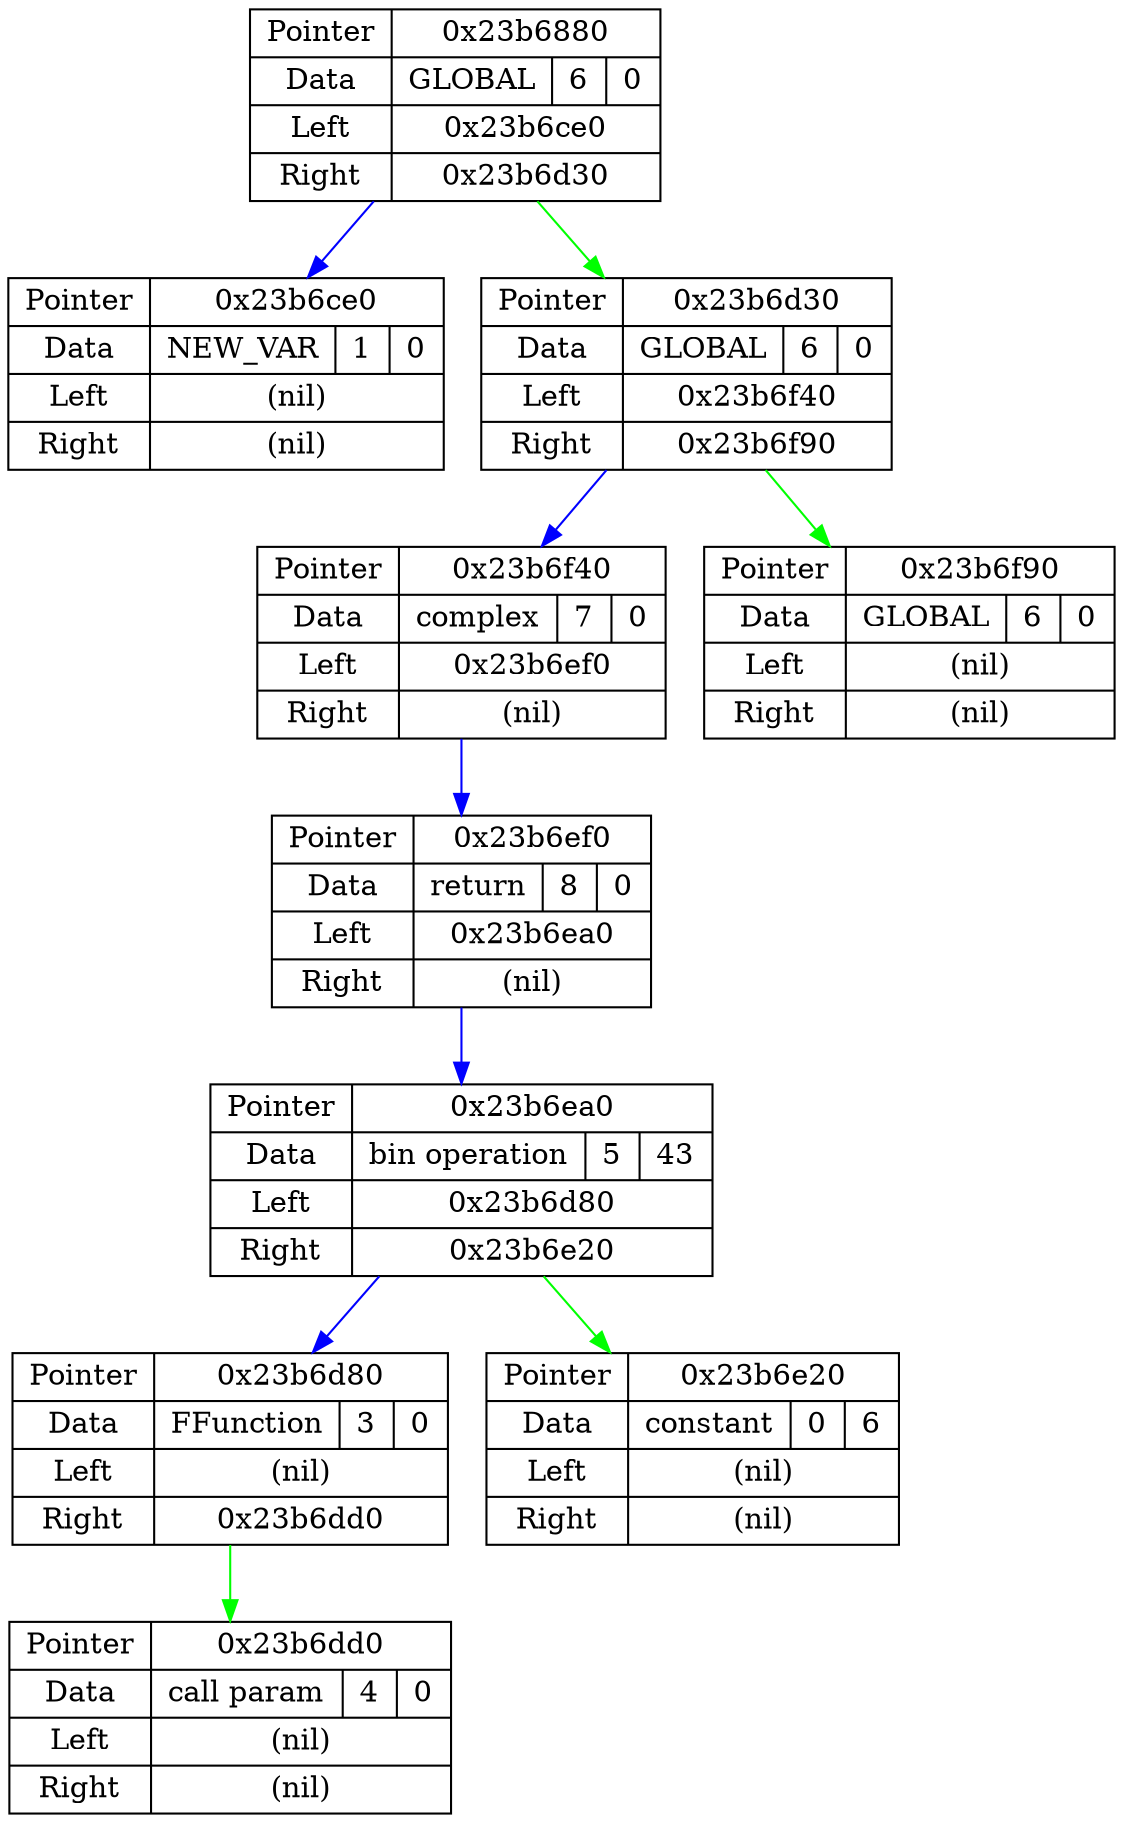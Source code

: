 digraph G {
node[shape = record];
37447808  [label = "{ Pointer | Data | Left | Right }  | { 0x23b6880 | { GLOBAL | 6 | 0 } | 0x23b6ce0 | 0x23b6d30 }"];
37448928  [label = "{ Pointer | Data | Left | Right }  | { 0x23b6ce0 | { NEW_VAR | 1 | 0 } | (nil) | (nil) }"];
37449008  [label = "{ Pointer | Data | Left | Right }  | { 0x23b6d30 | { GLOBAL | 6 | 0 } | 0x23b6f40 | 0x23b6f90 }"];
37449536  [label = "{ Pointer | Data | Left | Right }  | { 0x23b6f40 | { complex | 7 | 0 } | 0x23b6ef0 | (nil) }"];
37449456  [label = "{ Pointer | Data | Left | Right }  | { 0x23b6ef0 | { return | 8 | 0 } | 0x23b6ea0 | (nil) }"];
37449376  [label = "{ Pointer | Data | Left | Right }  | { 0x23b6ea0 | { bin operation | 5 | 43 } | 0x23b6d80 | 0x23b6e20 }"];
37449088  [label = "{ Pointer | Data | Left | Right }  | { 0x23b6d80 | { FFunction | 3 | 0 } | (nil) | 0x23b6dd0 }"];
37449168  [label = "{ Pointer | Data | Left | Right }  | { 0x23b6dd0 | { call param | 4 | 0 } | (nil) | (nil) }"];
37449248  [label = "{ Pointer | Data | Left | Right }  | { 0x23b6e20 | { constant | 0 | 6 } | (nil) | (nil) }"];
37449616  [label = "{ Pointer | Data | Left | Right }  | { 0x23b6f90 | { GLOBAL | 6 | 0 } | (nil) | (nil) }"];
37447808 -> 37448928 [color = blue];
37447808 -> 37449008 [color = green];
37449008 -> 37449536 [color = blue];
37449008 -> 37449616 [color = green];
37449536 -> 37449456 [color = blue];
37449456 -> 37449376 [color = blue];
37449376 -> 37449088 [color = blue];
37449376 -> 37449248 [color = green];
37449088 -> 37449168 [color = green];
}
